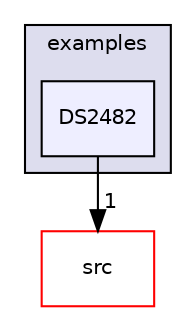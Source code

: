 digraph "examples/DS2482" {
  compound=true
  node [ fontsize="10", fontname="Helvetica"];
  edge [ labelfontsize="10", labelfontname="Helvetica"];
  subgraph clusterdir_d28a4824dc47e487b107a5db32ef43c4 {
    graph [ bgcolor="#ddddee", pencolor="black", label="examples" fontname="Helvetica", fontsize="10", URL="dir_d28a4824dc47e487b107a5db32ef43c4.html"]
  dir_0cf9e2383f6a43ce957518394740e070 [shape=box, label="DS2482", style="filled", fillcolor="#eeeeff", pencolor="black", URL="dir_0cf9e2383f6a43ce957518394740e070.html"];
  }
  dir_68267d1309a1af8e8297ef4c3efbcdba [shape=box label="src" fillcolor="white" style="filled" color="red" URL="dir_68267d1309a1af8e8297ef4c3efbcdba.html"];
  dir_0cf9e2383f6a43ce957518394740e070->dir_68267d1309a1af8e8297ef4c3efbcdba [headlabel="1", labeldistance=1.5 headhref="dir_000004_000007.html"];
}
